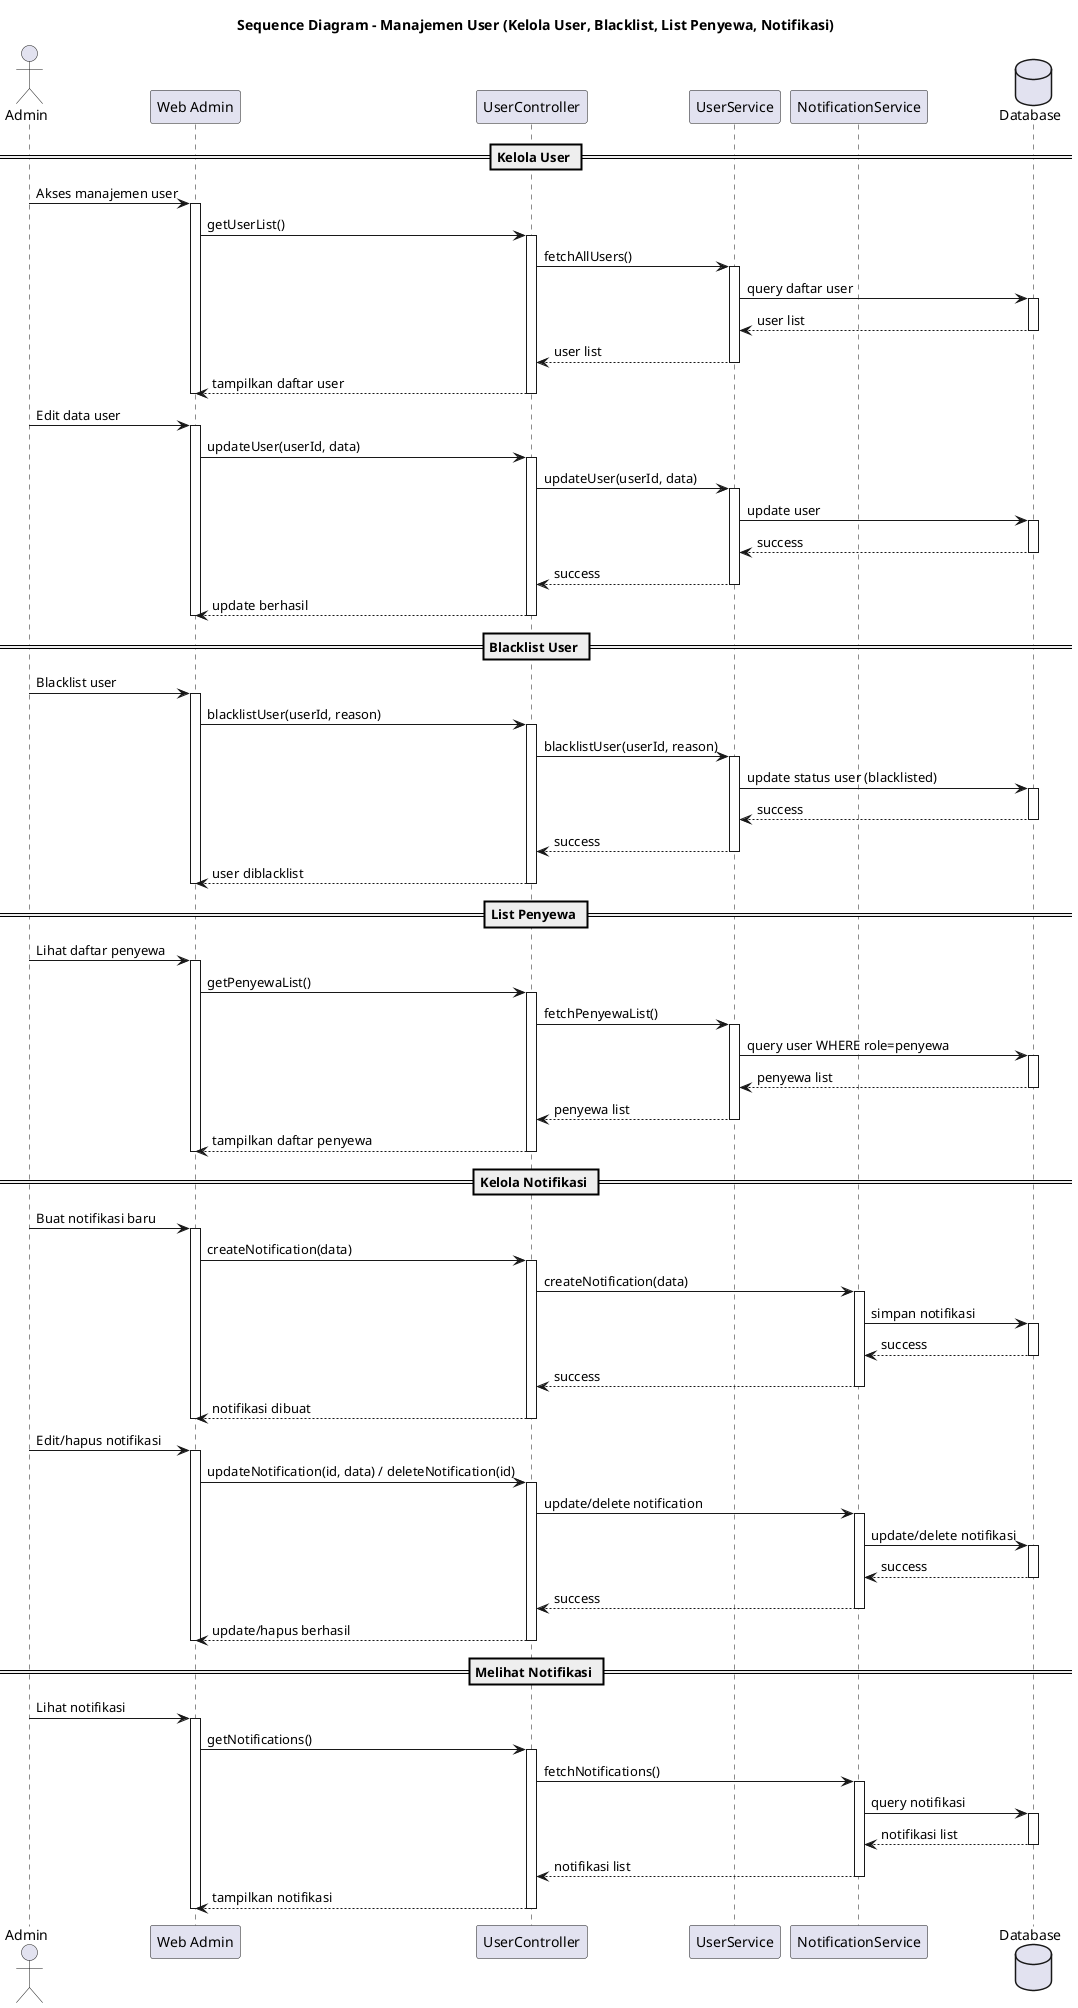@startuml
title Sequence Diagram - Manajemen User (Kelola User, Blacklist, List Penyewa, Notifikasi)

actor Admin
participant "Web Admin" as App
participant "UserController" as Controller
participant "UserService" as UserSvc
participant "NotificationService" as NotifSvc
database "Database" as DB

== Kelola User ==
Admin -> App : Akses manajemen user
activate App
App -> Controller : getUserList()
activate Controller
Controller -> UserSvc : fetchAllUsers()
activate UserSvc
UserSvc -> DB : query daftar user
activate DB
DB --> UserSvc : user list
deactivate DB
UserSvc --> Controller : user list
deactivate UserSvc
Controller --> App : tampilkan daftar user
deactivate Controller
deactivate App

Admin -> App : Edit data user
activate App
App -> Controller : updateUser(userId, data)
activate Controller
Controller -> UserSvc : updateUser(userId, data)
activate UserSvc
UserSvc -> DB : update user
activate DB
DB --> UserSvc : success
deactivate DB
UserSvc --> Controller : success
deactivate UserSvc
Controller --> App : update berhasil
deactivate Controller
deactivate App

== Blacklist User ==
Admin -> App : Blacklist user
activate App
App -> Controller : blacklistUser(userId, reason)
activate Controller
Controller -> UserSvc : blacklistUser(userId, reason)
activate UserSvc
UserSvc -> DB : update status user (blacklisted)
activate DB
DB --> UserSvc : success
deactivate DB
UserSvc --> Controller : success
deactivate UserSvc
Controller --> App : user diblacklist
deactivate Controller
deactivate App

== List Penyewa ==
Admin -> App : Lihat daftar penyewa
activate App
App -> Controller : getPenyewaList()
activate Controller
Controller -> UserSvc : fetchPenyewaList()
activate UserSvc
UserSvc -> DB : query user WHERE role=penyewa
activate DB
DB --> UserSvc : penyewa list
deactivate DB
UserSvc --> Controller : penyewa list
deactivate UserSvc
Controller --> App : tampilkan daftar penyewa
deactivate Controller
deactivate App

== Kelola Notifikasi ==
Admin -> App : Buat notifikasi baru
activate App
App -> Controller : createNotification(data)
activate Controller
Controller -> NotifSvc : createNotification(data)
activate NotifSvc
NotifSvc -> DB : simpan notifikasi
activate DB
DB --> NotifSvc : success
deactivate DB
NotifSvc --> Controller : success
deactivate NotifSvc
Controller --> App : notifikasi dibuat
deactivate Controller
deactivate App

Admin -> App : Edit/hapus notifikasi
activate App
App -> Controller : updateNotification(id, data) / deleteNotification(id)
activate Controller
Controller -> NotifSvc : update/delete notification
activate NotifSvc
NotifSvc -> DB : update/delete notifikasi
activate DB
DB --> NotifSvc : success
deactivate DB
NotifSvc --> Controller : success
deactivate NotifSvc
Controller --> App : update/hapus berhasil
deactivate Controller
deactivate App

== Melihat Notifikasi ==
Admin -> App : Lihat notifikasi
activate App
App -> Controller : getNotifications()
activate Controller
Controller -> NotifSvc : fetchNotifications()
activate NotifSvc
NotifSvc -> DB : query notifikasi
activate DB
DB --> NotifSvc : notifikasi list
deactivate DB
NotifSvc --> Controller : notifikasi list
deactivate NotifSvc
Controller --> App : tampilkan notifikasi
deactivate Controller
deactivate App

' Destruction (opsional, aktifkan jika ingin menampilkan objek di-destroy)
' destroy App
' destroy Controller
' destroy UserSvc
' destroy NotifSvc
' destroy DB

@enduml
